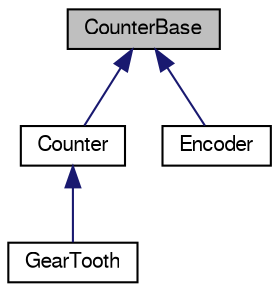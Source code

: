 digraph "CounterBase"
{
  bgcolor="transparent";
  edge [fontname="FreeSans",fontsize="10",labelfontname="FreeSans",labelfontsize="10"];
  node [fontname="FreeSans",fontsize="10",shape=record];
  Node1 [label="CounterBase",height=0.2,width=0.4,color="black", fillcolor="grey75", style="filled" fontcolor="black"];
  Node1 -> Node2 [dir="back",color="midnightblue",fontsize="10",style="solid",fontname="FreeSans"];
  Node2 [label="Counter",height=0.2,width=0.4,color="black",URL="$class_counter.html"];
  Node2 -> Node3 [dir="back",color="midnightblue",fontsize="10",style="solid",fontname="FreeSans"];
  Node3 [label="GearTooth",height=0.2,width=0.4,color="black",URL="$class_gear_tooth.html"];
  Node1 -> Node4 [dir="back",color="midnightblue",fontsize="10",style="solid",fontname="FreeSans"];
  Node4 [label="Encoder",height=0.2,width=0.4,color="black",URL="$class_encoder.html"];
}
